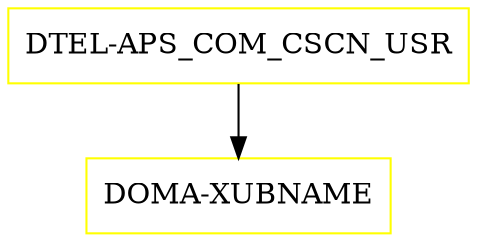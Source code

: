 digraph G {
  "DTEL-APS_COM_CSCN_USR" [shape=box,color=yellow];
  "DOMA-XUBNAME" [shape=box,color=yellow,URL="./DOMA_XUBNAME.html"];
  "DTEL-APS_COM_CSCN_USR" -> "DOMA-XUBNAME";
}
